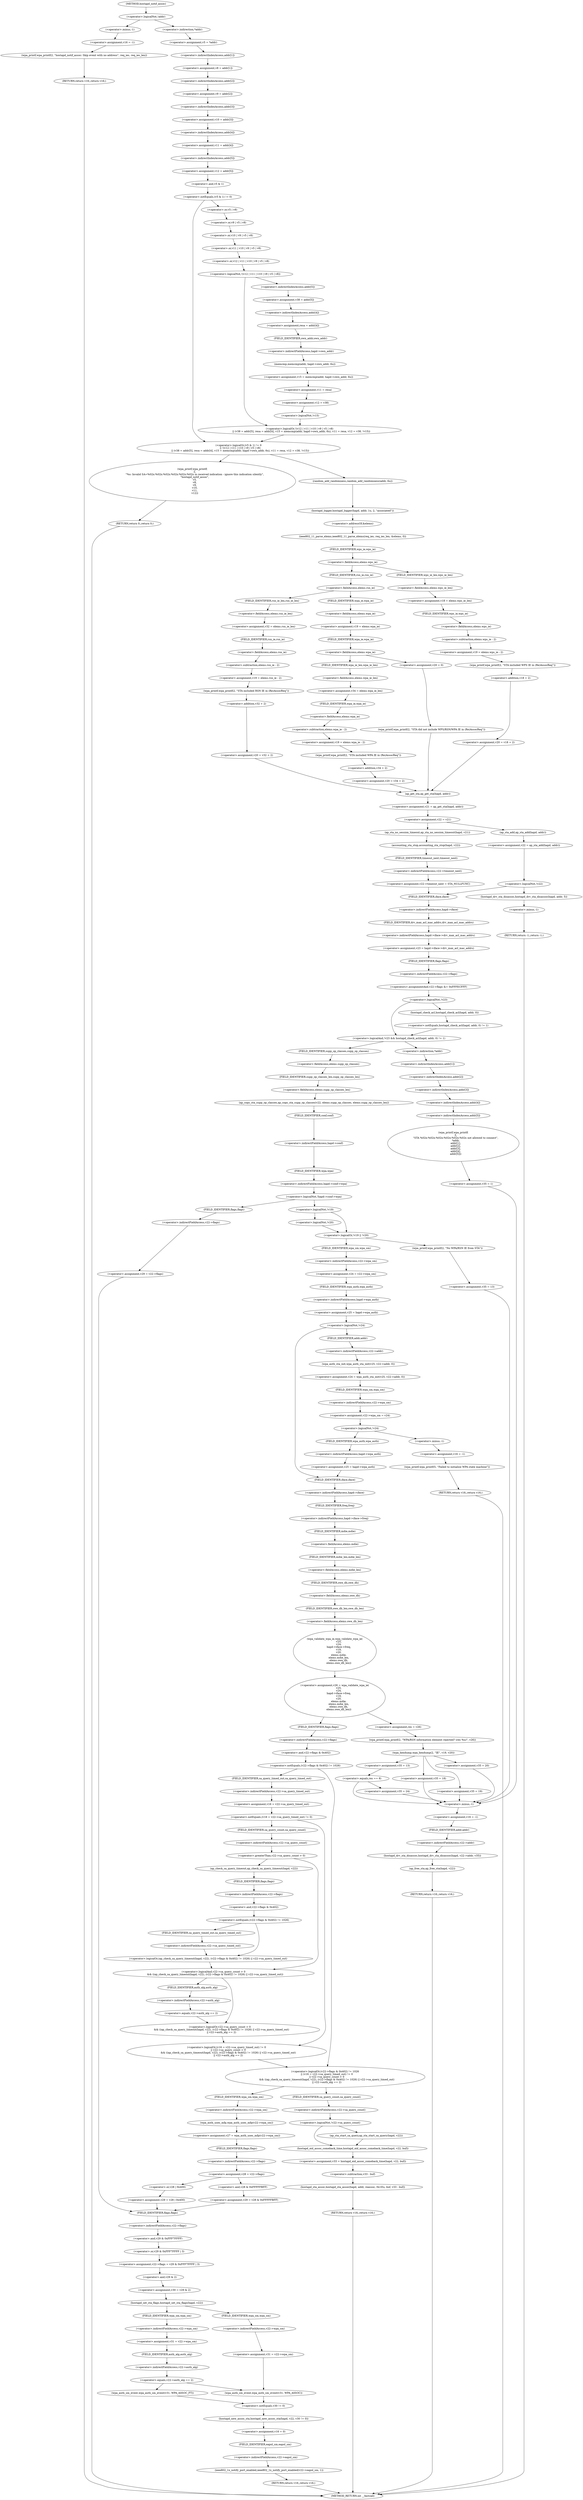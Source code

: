 digraph hostapd_notif_assoc {  
"1000171" [label = "(<operator>.logicalNot,!addr)" ]
"1000174" [label = "(<operator>.assignment,v16 = -1)" ]
"1000176" [label = "(<operator>.minus,-1)" ]
"1000178" [label = "(wpa_printf,wpa_printf(2, \"hostapd_notif_assoc: Skip event with no address\", req_ies, req_ies_len))" ]
"1000183" [label = "(RETURN,return v16;,return v16;)" ]
"1000185" [label = "(<operator>.assignment,v5 = *addr)" ]
"1000187" [label = "(<operator>.indirection,*addr)" ]
"1000189" [label = "(<operator>.assignment,v8 = addr[1])" ]
"1000191" [label = "(<operator>.indirectIndexAccess,addr[1])" ]
"1000194" [label = "(<operator>.assignment,v9 = addr[2])" ]
"1000196" [label = "(<operator>.indirectIndexAccess,addr[2])" ]
"1000199" [label = "(<operator>.assignment,v10 = addr[3])" ]
"1000201" [label = "(<operator>.indirectIndexAccess,addr[3])" ]
"1000204" [label = "(<operator>.assignment,v11 = addr[4])" ]
"1000206" [label = "(<operator>.indirectIndexAccess,addr[4])" ]
"1000209" [label = "(<operator>.assignment,v12 = addr[5])" ]
"1000211" [label = "(<operator>.indirectIndexAccess,addr[5])" ]
"1000215" [label = "(<operator>.logicalOr,(v5 & 1) != 0\n    || !(v12 | v11 | v10 | v9 | v5 | v8)\n    || (v38 = addr[5], resa = addr[4], v15 = memcmp(addr, hapd->own_addr, 6u), v11 = resa, v12 = v38, !v15))" ]
"1000216" [label = "(<operator>.notEquals,(v5 & 1) != 0)" ]
"1000217" [label = "(<operator>.and,v5 & 1)" ]
"1000221" [label = "(<operator>.logicalOr,!(v12 | v11 | v10 | v9 | v5 | v8)\n    || (v38 = addr[5], resa = addr[4], v15 = memcmp(addr, hapd->own_addr, 6u), v11 = resa, v12 = v38, !v15))" ]
"1000222" [label = "(<operator>.logicalNot,!(v12 | v11 | v10 | v9 | v5 | v8))" ]
"1000223" [label = "(<operator>.or,v12 | v11 | v10 | v9 | v5 | v8)" ]
"1000225" [label = "(<operator>.or,v11 | v10 | v9 | v5 | v8)" ]
"1000227" [label = "(<operator>.or,v10 | v9 | v5 | v8)" ]
"1000229" [label = "(<operator>.or,v9 | v5 | v8)" ]
"1000231" [label = "(<operator>.or,v5 | v8)" ]
"1000235" [label = "(<operator>.assignment,v38 = addr[5])" ]
"1000237" [label = "(<operator>.indirectIndexAccess,addr[5])" ]
"1000241" [label = "(<operator>.assignment,resa = addr[4])" ]
"1000243" [label = "(<operator>.indirectIndexAccess,addr[4])" ]
"1000247" [label = "(<operator>.assignment,v15 = memcmp(addr, hapd->own_addr, 6u))" ]
"1000249" [label = "(memcmp,memcmp(addr, hapd->own_addr, 6u))" ]
"1000251" [label = "(<operator>.indirectFieldAccess,hapd->own_addr)" ]
"1000253" [label = "(FIELD_IDENTIFIER,own_addr,own_addr)" ]
"1000256" [label = "(<operator>.assignment,v11 = resa)" ]
"1000260" [label = "(<operator>.assignment,v12 = v38)" ]
"1000263" [label = "(<operator>.logicalNot,!v15)" ]
"1000266" [label = "(wpa_printf,wpa_printf(\n      2,\n      \"%s: Invalid SA=%02x:%02x:%02x:%02x:%02x:%02x in received indication - ignore this indication silently\",\n      \"hostapd_notif_assoc\",\n      v5,\n      v8,\n      v9,\n      v10,\n      v11,\n      v12))" ]
"1000276" [label = "(RETURN,return 0;,return 0;)" ]
"1000278" [label = "(random_add_randomness,random_add_randomness(addr, 6u))" ]
"1000281" [label = "(hostapd_logger,hostapd_logger(hapd, addr, 1u, 2, \"associated\"))" ]
"1000287" [label = "(ieee802_11_parse_elems,ieee802_11_parse_elems(req_ies, req_ies_len, &elems, 0))" ]
"1000290" [label = "(<operator>.addressOf,&elems)" ]
"1000294" [label = "(<operator>.fieldAccess,elems.wps_ie)" ]
"1000296" [label = "(FIELD_IDENTIFIER,wps_ie,wps_ie)" ]
"1000298" [label = "(<operator>.assignment,v18 = elems.wps_ie_len)" ]
"1000300" [label = "(<operator>.fieldAccess,elems.wps_ie_len)" ]
"1000302" [label = "(FIELD_IDENTIFIER,wps_ie_len,wps_ie_len)" ]
"1000303" [label = "(<operator>.assignment,v19 = elems.wps_ie - 2)" ]
"1000305" [label = "(<operator>.subtraction,elems.wps_ie - 2)" ]
"1000306" [label = "(<operator>.fieldAccess,elems.wps_ie)" ]
"1000308" [label = "(FIELD_IDENTIFIER,wps_ie,wps_ie)" ]
"1000310" [label = "(wpa_printf,wpa_printf(2, \"STA included WPS IE in (Re)AssocReq\"))" ]
"1000313" [label = "(<operator>.assignment,v20 = v18 + 2)" ]
"1000315" [label = "(<operator>.addition,v18 + 2)" ]
"1000320" [label = "(<operator>.fieldAccess,elems.rsn_ie)" ]
"1000322" [label = "(FIELD_IDENTIFIER,rsn_ie,rsn_ie)" ]
"1000324" [label = "(<operator>.assignment,v32 = elems.rsn_ie_len)" ]
"1000326" [label = "(<operator>.fieldAccess,elems.rsn_ie_len)" ]
"1000328" [label = "(FIELD_IDENTIFIER,rsn_ie_len,rsn_ie_len)" ]
"1000329" [label = "(<operator>.assignment,v19 = elems.rsn_ie - 2)" ]
"1000331" [label = "(<operator>.subtraction,elems.rsn_ie - 2)" ]
"1000332" [label = "(<operator>.fieldAccess,elems.rsn_ie)" ]
"1000334" [label = "(FIELD_IDENTIFIER,rsn_ie,rsn_ie)" ]
"1000336" [label = "(wpa_printf,wpa_printf(2, \"STA included RSN IE in (Re)AssocReq\"))" ]
"1000339" [label = "(<operator>.assignment,v20 = v32 + 2)" ]
"1000341" [label = "(<operator>.addition,v32 + 2)" ]
"1000346" [label = "(<operator>.assignment,v19 = elems.wpa_ie)" ]
"1000348" [label = "(<operator>.fieldAccess,elems.wpa_ie)" ]
"1000350" [label = "(FIELD_IDENTIFIER,wpa_ie,wpa_ie)" ]
"1000352" [label = "(<operator>.fieldAccess,elems.wpa_ie)" ]
"1000354" [label = "(FIELD_IDENTIFIER,wpa_ie,wpa_ie)" ]
"1000356" [label = "(<operator>.assignment,v34 = elems.wpa_ie_len)" ]
"1000358" [label = "(<operator>.fieldAccess,elems.wpa_ie_len)" ]
"1000360" [label = "(FIELD_IDENTIFIER,wpa_ie_len,wpa_ie_len)" ]
"1000361" [label = "(<operator>.assignment,v19 = elems.wpa_ie - 2)" ]
"1000363" [label = "(<operator>.subtraction,elems.wpa_ie - 2)" ]
"1000364" [label = "(<operator>.fieldAccess,elems.wpa_ie)" ]
"1000366" [label = "(FIELD_IDENTIFIER,wpa_ie,wpa_ie)" ]
"1000368" [label = "(wpa_printf,wpa_printf(2, \"STA included WPA IE in (Re)AssocReq\"))" ]
"1000371" [label = "(<operator>.assignment,v20 = v34 + 2)" ]
"1000373" [label = "(<operator>.addition,v34 + 2)" ]
"1000378" [label = "(<operator>.assignment,v20 = 0)" ]
"1000381" [label = "(wpa_printf,wpa_printf(2, \"STA did not include WPS/RSN/WPA IE in (Re)AssocReq\"))" ]
"1000384" [label = "(<operator>.assignment,v21 = ap_get_sta(hapd, addr))" ]
"1000386" [label = "(ap_get_sta,ap_get_sta(hapd, addr))" ]
"1000389" [label = "(<operator>.assignment,v22 = v21)" ]
"1000395" [label = "(ap_sta_no_session_timeout,ap_sta_no_session_timeout(hapd, v21))" ]
"1000398" [label = "(accounting_sta_stop,accounting_sta_stop(hapd, v22))" ]
"1000401" [label = "(<operator>.assignment,v22->timeout_next = STA_NULLFUNC)" ]
"1000402" [label = "(<operator>.indirectFieldAccess,v22->timeout_next)" ]
"1000404" [label = "(FIELD_IDENTIFIER,timeout_next,timeout_next)" ]
"1000408" [label = "(<operator>.assignment,v22 = ap_sta_add(hapd, addr))" ]
"1000410" [label = "(ap_sta_add,ap_sta_add(hapd, addr))" ]
"1000414" [label = "(<operator>.logicalNot,!v22)" ]
"1000417" [label = "(hostapd_drv_sta_disassoc,hostapd_drv_sta_disassoc(hapd, addr, 5))" ]
"1000421" [label = "(RETURN,return -1;,return -1;)" ]
"1000422" [label = "(<operator>.minus,-1)" ]
"1000424" [label = "(<operator>.assignment,v23 = hapd->iface->drv_max_acl_mac_addrs)" ]
"1000426" [label = "(<operator>.indirectFieldAccess,hapd->iface->drv_max_acl_mac_addrs)" ]
"1000427" [label = "(<operator>.indirectFieldAccess,hapd->iface)" ]
"1000429" [label = "(FIELD_IDENTIFIER,iface,iface)" ]
"1000430" [label = "(FIELD_IDENTIFIER,drv_max_acl_mac_addrs,drv_max_acl_mac_addrs)" ]
"1000431" [label = "(<operators>.assignmentAnd,v22->flags &= 0xFFFECFFF)" ]
"1000432" [label = "(<operator>.indirectFieldAccess,v22->flags)" ]
"1000434" [label = "(FIELD_IDENTIFIER,flags,flags)" ]
"1000437" [label = "(<operator>.logicalAnd,!v23 && hostapd_check_acl(hapd, addr, 0) != 1)" ]
"1000438" [label = "(<operator>.logicalNot,!v23)" ]
"1000440" [label = "(<operator>.notEquals,hostapd_check_acl(hapd, addr, 0) != 1)" ]
"1000441" [label = "(hostapd_check_acl,hostapd_check_acl(hapd, addr, 0))" ]
"1000447" [label = "(wpa_printf,wpa_printf(\n      3,\n      \"STA %02x:%02x:%02x:%02x:%02x:%02x not allowed to connect\",\n      *addr,\n      addr[1],\n      addr[2],\n      addr[3],\n      addr[4],\n      addr[5]))" ]
"1000450" [label = "(<operator>.indirection,*addr)" ]
"1000452" [label = "(<operator>.indirectIndexAccess,addr[1])" ]
"1000455" [label = "(<operator>.indirectIndexAccess,addr[2])" ]
"1000458" [label = "(<operator>.indirectIndexAccess,addr[3])" ]
"1000461" [label = "(<operator>.indirectIndexAccess,addr[4])" ]
"1000464" [label = "(<operator>.indirectIndexAccess,addr[5])" ]
"1000467" [label = "(<operator>.assignment,v35 = 1)" ]
"1000471" [label = "(ap_copy_sta_supp_op_classes,ap_copy_sta_supp_op_classes(v22, elems.supp_op_classes, elems.supp_op_classes_len))" ]
"1000473" [label = "(<operator>.fieldAccess,elems.supp_op_classes)" ]
"1000475" [label = "(FIELD_IDENTIFIER,supp_op_classes,supp_op_classes)" ]
"1000476" [label = "(<operator>.fieldAccess,elems.supp_op_classes_len)" ]
"1000478" [label = "(FIELD_IDENTIFIER,supp_op_classes_len,supp_op_classes_len)" ]
"1000480" [label = "(<operator>.logicalNot,!hapd->conf->wpa)" ]
"1000481" [label = "(<operator>.indirectFieldAccess,hapd->conf->wpa)" ]
"1000482" [label = "(<operator>.indirectFieldAccess,hapd->conf)" ]
"1000484" [label = "(FIELD_IDENTIFIER,conf,conf)" ]
"1000485" [label = "(FIELD_IDENTIFIER,wpa,wpa)" ]
"1000487" [label = "(<operator>.assignment,v29 = v22->flags)" ]
"1000489" [label = "(<operator>.indirectFieldAccess,v22->flags)" ]
"1000491" [label = "(FIELD_IDENTIFIER,flags,flags)" ]
"1000494" [label = "(<operator>.logicalOr,!v19 || !v20)" ]
"1000495" [label = "(<operator>.logicalNot,!v19)" ]
"1000497" [label = "(<operator>.logicalNot,!v20)" ]
"1000500" [label = "(wpa_printf,wpa_printf(2, \"No WPA/RSN IE from STA\"))" ]
"1000503" [label = "(<operator>.assignment,v35 = 13)" ]
"1000507" [label = "(<operator>.assignment,v16 = -1)" ]
"1000509" [label = "(<operator>.minus,-1)" ]
"1000511" [label = "(hostapd_drv_sta_disassoc,hostapd_drv_sta_disassoc(hapd, v22->addr, v35))" ]
"1000513" [label = "(<operator>.indirectFieldAccess,v22->addr)" ]
"1000515" [label = "(FIELD_IDENTIFIER,addr,addr)" ]
"1000517" [label = "(ap_free_sta,ap_free_sta(hapd, v22))" ]
"1000520" [label = "(RETURN,return v16;,return v16;)" ]
"1000522" [label = "(<operator>.assignment,v24 = v22->wpa_sm)" ]
"1000524" [label = "(<operator>.indirectFieldAccess,v22->wpa_sm)" ]
"1000526" [label = "(FIELD_IDENTIFIER,wpa_sm,wpa_sm)" ]
"1000527" [label = "(<operator>.assignment,v25 = hapd->wpa_auth)" ]
"1000529" [label = "(<operator>.indirectFieldAccess,hapd->wpa_auth)" ]
"1000531" [label = "(FIELD_IDENTIFIER,wpa_auth,wpa_auth)" ]
"1000533" [label = "(<operator>.logicalNot,!v24)" ]
"1000536" [label = "(<operator>.assignment,v24 = wpa_auth_sta_init(v25, v22->addr, 0))" ]
"1000538" [label = "(wpa_auth_sta_init,wpa_auth_sta_init(v25, v22->addr, 0))" ]
"1000540" [label = "(<operator>.indirectFieldAccess,v22->addr)" ]
"1000542" [label = "(FIELD_IDENTIFIER,addr,addr)" ]
"1000544" [label = "(<operator>.assignment,v22->wpa_sm = v24)" ]
"1000545" [label = "(<operator>.indirectFieldAccess,v22->wpa_sm)" ]
"1000547" [label = "(FIELD_IDENTIFIER,wpa_sm,wpa_sm)" ]
"1000550" [label = "(<operator>.logicalNot,!v24)" ]
"1000553" [label = "(<operator>.assignment,v16 = -1)" ]
"1000555" [label = "(<operator>.minus,-1)" ]
"1000557" [label = "(wpa_printf,wpa_printf(5, \"Failed to initialize WPA state machine\"))" ]
"1000560" [label = "(RETURN,return v16;,return v16;)" ]
"1000562" [label = "(<operator>.assignment,v25 = hapd->wpa_auth)" ]
"1000564" [label = "(<operator>.indirectFieldAccess,hapd->wpa_auth)" ]
"1000566" [label = "(FIELD_IDENTIFIER,wpa_auth,wpa_auth)" ]
"1000567" [label = "(<operator>.assignment,v26 = wpa_validate_wpa_ie(\n          v25,\n          v24,\n          hapd->iface->freq,\n          v19,\n          v20,\n          elems.mdie,\n          elems.mdie_len,\n          elems.owe_dh,\n          elems.owe_dh_len))" ]
"1000569" [label = "(wpa_validate_wpa_ie,wpa_validate_wpa_ie(\n          v25,\n          v24,\n          hapd->iface->freq,\n          v19,\n          v20,\n          elems.mdie,\n          elems.mdie_len,\n          elems.owe_dh,\n          elems.owe_dh_len))" ]
"1000572" [label = "(<operator>.indirectFieldAccess,hapd->iface->freq)" ]
"1000573" [label = "(<operator>.indirectFieldAccess,hapd->iface)" ]
"1000575" [label = "(FIELD_IDENTIFIER,iface,iface)" ]
"1000576" [label = "(FIELD_IDENTIFIER,freq,freq)" ]
"1000579" [label = "(<operator>.fieldAccess,elems.mdie)" ]
"1000581" [label = "(FIELD_IDENTIFIER,mdie,mdie)" ]
"1000582" [label = "(<operator>.fieldAccess,elems.mdie_len)" ]
"1000584" [label = "(FIELD_IDENTIFIER,mdie_len,mdie_len)" ]
"1000585" [label = "(<operator>.fieldAccess,elems.owe_dh)" ]
"1000587" [label = "(FIELD_IDENTIFIER,owe_dh,owe_dh)" ]
"1000588" [label = "(<operator>.fieldAccess,elems.owe_dh_len)" ]
"1000590" [label = "(FIELD_IDENTIFIER,owe_dh_len,owe_dh_len)" ]
"1000594" [label = "(<operator>.assignment,res = v26)" ]
"1000597" [label = "(wpa_printf,wpa_printf(2, \"WPA/RSN information element rejected? (res %u)\", v26))" ]
"1000601" [label = "(wpa_hexdump,wpa_hexdump(2, \"IE\", v19, v20))" ]
"1000610" [label = "(<operator>.assignment,v35 = 18)" ]
"1000615" [label = "(<operator>.assignment,v35 = 19)" ]
"1000620" [label = "(<operator>.assignment,v35 = 20)" ]
"1000625" [label = "(<operator>.assignment,v35 = 13)" ]
"1000629" [label = "(<operator>.equals,res == 8)" ]
"1000632" [label = "(<operator>.assignment,v35 = 24)" ]
"1000638" [label = "(<operator>.logicalOr,(v22->flags & 0x402) != 1026\n    || (v16 = v22->sa_query_timed_out) != 0\n    || v22->sa_query_count > 0\n    && ((ap_check_sa_query_timeout(hapd, v22), (v22->flags & 0x402) != 1026) || v22->sa_query_timed_out)\n    || v22->auth_alg == 2)" ]
"1000639" [label = "(<operator>.notEquals,(v22->flags & 0x402) != 1026)" ]
"1000640" [label = "(<operator>.and,v22->flags & 0x402)" ]
"1000641" [label = "(<operator>.indirectFieldAccess,v22->flags)" ]
"1000643" [label = "(FIELD_IDENTIFIER,flags,flags)" ]
"1000646" [label = "(<operator>.logicalOr,(v16 = v22->sa_query_timed_out) != 0\n    || v22->sa_query_count > 0\n    && ((ap_check_sa_query_timeout(hapd, v22), (v22->flags & 0x402) != 1026) || v22->sa_query_timed_out)\n    || v22->auth_alg == 2)" ]
"1000647" [label = "(<operator>.notEquals,(v16 = v22->sa_query_timed_out) != 0)" ]
"1000648" [label = "(<operator>.assignment,v16 = v22->sa_query_timed_out)" ]
"1000650" [label = "(<operator>.indirectFieldAccess,v22->sa_query_timed_out)" ]
"1000652" [label = "(FIELD_IDENTIFIER,sa_query_timed_out,sa_query_timed_out)" ]
"1000654" [label = "(<operator>.logicalOr,v22->sa_query_count > 0\n    && ((ap_check_sa_query_timeout(hapd, v22), (v22->flags & 0x402) != 1026) || v22->sa_query_timed_out)\n    || v22->auth_alg == 2)" ]
"1000655" [label = "(<operator>.logicalAnd,v22->sa_query_count > 0\n    && ((ap_check_sa_query_timeout(hapd, v22), (v22->flags & 0x402) != 1026) || v22->sa_query_timed_out))" ]
"1000656" [label = "(<operator>.greaterThan,v22->sa_query_count > 0)" ]
"1000657" [label = "(<operator>.indirectFieldAccess,v22->sa_query_count)" ]
"1000659" [label = "(FIELD_IDENTIFIER,sa_query_count,sa_query_count)" ]
"1000661" [label = "(<operator>.logicalOr,(ap_check_sa_query_timeout(hapd, v22), (v22->flags & 0x402) != 1026) || v22->sa_query_timed_out)" ]
"1000663" [label = "(ap_check_sa_query_timeout,ap_check_sa_query_timeout(hapd, v22))" ]
"1000666" [label = "(<operator>.notEquals,(v22->flags & 0x402) != 1026)" ]
"1000667" [label = "(<operator>.and,v22->flags & 0x402)" ]
"1000668" [label = "(<operator>.indirectFieldAccess,v22->flags)" ]
"1000670" [label = "(FIELD_IDENTIFIER,flags,flags)" ]
"1000673" [label = "(<operator>.indirectFieldAccess,v22->sa_query_timed_out)" ]
"1000675" [label = "(FIELD_IDENTIFIER,sa_query_timed_out,sa_query_timed_out)" ]
"1000676" [label = "(<operator>.equals,v22->auth_alg == 2)" ]
"1000677" [label = "(<operator>.indirectFieldAccess,v22->auth_alg)" ]
"1000679" [label = "(FIELD_IDENTIFIER,auth_alg,auth_alg)" ]
"1000682" [label = "(<operator>.assignment,v27 = wpa_auth_uses_mfp(v22->wpa_sm))" ]
"1000684" [label = "(wpa_auth_uses_mfp,wpa_auth_uses_mfp(v22->wpa_sm))" ]
"1000685" [label = "(<operator>.indirectFieldAccess,v22->wpa_sm)" ]
"1000687" [label = "(FIELD_IDENTIFIER,wpa_sm,wpa_sm)" ]
"1000688" [label = "(<operator>.assignment,v28 = v22->flags)" ]
"1000690" [label = "(<operator>.indirectFieldAccess,v22->flags)" ]
"1000692" [label = "(FIELD_IDENTIFIER,flags,flags)" ]
"1000695" [label = "(<operator>.assignment,v29 = v28 | 0x400)" ]
"1000697" [label = "(<operator>.or,v28 | 0x400)" ]
"1000701" [label = "(<operator>.assignment,v29 = v28 & 0xFFFFFBFF)" ]
"1000703" [label = "(<operator>.and,v28 & 0xFFFFFBFF)" ]
"1000707" [label = "(<operator>.assignment,v22->flags = v29 & 0xFFF7FFFF | 3)" ]
"1000708" [label = "(<operator>.indirectFieldAccess,v22->flags)" ]
"1000710" [label = "(FIELD_IDENTIFIER,flags,flags)" ]
"1000711" [label = "(<operator>.or,v29 & 0xFFF7FFFF | 3)" ]
"1000712" [label = "(<operator>.and,v29 & 0xFFF7FFFF)" ]
"1000716" [label = "(<operator>.assignment,v30 = v29 & 2)" ]
"1000718" [label = "(<operator>.and,v29 & 2)" ]
"1000721" [label = "(hostapd_set_sta_flags,hostapd_set_sta_flags(hapd, v22))" ]
"1000727" [label = "(<operator>.assignment,v31 = v22->wpa_sm)" ]
"1000729" [label = "(<operator>.indirectFieldAccess,v22->wpa_sm)" ]
"1000731" [label = "(FIELD_IDENTIFIER,wpa_sm,wpa_sm)" ]
"1000733" [label = "(<operator>.equals,v22->auth_alg == 2)" ]
"1000734" [label = "(<operator>.indirectFieldAccess,v22->auth_alg)" ]
"1000736" [label = "(FIELD_IDENTIFIER,auth_alg,auth_alg)" ]
"1000739" [label = "(wpa_auth_sm_event,wpa_auth_sm_event(v31, WPA_ASSOC_FT))" ]
"1000745" [label = "(<operator>.assignment,v31 = v22->wpa_sm)" ]
"1000747" [label = "(<operator>.indirectFieldAccess,v22->wpa_sm)" ]
"1000749" [label = "(FIELD_IDENTIFIER,wpa_sm,wpa_sm)" ]
"1000750" [label = "(wpa_auth_sm_event,wpa_auth_sm_event(v31, WPA_ASSOC))" ]
"1000754" [label = "(hostapd_new_assoc_sta,hostapd_new_assoc_sta(hapd, v22, v30 != 0))" ]
"1000757" [label = "(<operator>.notEquals,v30 != 0)" ]
"1000760" [label = "(<operator>.assignment,v16 = 0)" ]
"1000763" [label = "(ieee802_1x_notify_port_enabled,ieee802_1x_notify_port_enabled(v22->eapol_sm, 1))" ]
"1000764" [label = "(<operator>.indirectFieldAccess,v22->eapol_sm)" ]
"1000766" [label = "(FIELD_IDENTIFIER,eapol_sm,eapol_sm)" ]
"1000768" [label = "(RETURN,return v16;,return v16;)" ]
"1000771" [label = "(<operator>.logicalNot,!v22->sa_query_count)" ]
"1000772" [label = "(<operator>.indirectFieldAccess,v22->sa_query_count)" ]
"1000774" [label = "(FIELD_IDENTIFIER,sa_query_count,sa_query_count)" ]
"1000775" [label = "(ap_sta_start_sa_query,ap_sta_start_sa_query(hapd, v22))" ]
"1000778" [label = "(<operator>.assignment,v33 = hostapd_eid_assoc_comeback_time(hapd, v22, buf))" ]
"1000780" [label = "(hostapd_eid_assoc_comeback_time,hostapd_eid_assoc_comeback_time(hapd, v22, buf))" ]
"1000784" [label = "(hostapd_sta_assoc,hostapd_sta_assoc(hapd, addr, reassoc, 0x1Eu, buf, v33 - buf))" ]
"1000790" [label = "(<operator>.subtraction,v33 - buf)" ]
"1000793" [label = "(RETURN,return v16;,return v16;)" ]
"1000132" [label = "(METHOD,hostapd_notif_assoc)" ]
"1000795" [label = "(METHOD_RETURN,int __fastcall)" ]
  "1000171" -> "1000176" 
  "1000171" -> "1000187" 
  "1000174" -> "1000178" 
  "1000176" -> "1000174" 
  "1000178" -> "1000183" 
  "1000183" -> "1000795" 
  "1000185" -> "1000191" 
  "1000187" -> "1000185" 
  "1000189" -> "1000196" 
  "1000191" -> "1000189" 
  "1000194" -> "1000201" 
  "1000196" -> "1000194" 
  "1000199" -> "1000206" 
  "1000201" -> "1000199" 
  "1000204" -> "1000211" 
  "1000206" -> "1000204" 
  "1000209" -> "1000217" 
  "1000211" -> "1000209" 
  "1000215" -> "1000266" 
  "1000215" -> "1000278" 
  "1000216" -> "1000215" 
  "1000216" -> "1000231" 
  "1000217" -> "1000216" 
  "1000221" -> "1000215" 
  "1000222" -> "1000221" 
  "1000222" -> "1000237" 
  "1000223" -> "1000222" 
  "1000225" -> "1000223" 
  "1000227" -> "1000225" 
  "1000229" -> "1000227" 
  "1000231" -> "1000229" 
  "1000235" -> "1000243" 
  "1000237" -> "1000235" 
  "1000241" -> "1000253" 
  "1000243" -> "1000241" 
  "1000247" -> "1000256" 
  "1000249" -> "1000247" 
  "1000251" -> "1000249" 
  "1000253" -> "1000251" 
  "1000256" -> "1000260" 
  "1000260" -> "1000263" 
  "1000263" -> "1000221" 
  "1000266" -> "1000276" 
  "1000276" -> "1000795" 
  "1000278" -> "1000281" 
  "1000281" -> "1000290" 
  "1000287" -> "1000296" 
  "1000290" -> "1000287" 
  "1000294" -> "1000302" 
  "1000294" -> "1000322" 
  "1000296" -> "1000294" 
  "1000298" -> "1000308" 
  "1000300" -> "1000298" 
  "1000302" -> "1000300" 
  "1000303" -> "1000310" 
  "1000305" -> "1000303" 
  "1000306" -> "1000305" 
  "1000308" -> "1000306" 
  "1000310" -> "1000315" 
  "1000313" -> "1000386" 
  "1000315" -> "1000313" 
  "1000320" -> "1000328" 
  "1000320" -> "1000350" 
  "1000322" -> "1000320" 
  "1000324" -> "1000334" 
  "1000326" -> "1000324" 
  "1000328" -> "1000326" 
  "1000329" -> "1000336" 
  "1000331" -> "1000329" 
  "1000332" -> "1000331" 
  "1000334" -> "1000332" 
  "1000336" -> "1000341" 
  "1000339" -> "1000386" 
  "1000341" -> "1000339" 
  "1000346" -> "1000354" 
  "1000348" -> "1000346" 
  "1000350" -> "1000348" 
  "1000352" -> "1000360" 
  "1000352" -> "1000378" 
  "1000354" -> "1000352" 
  "1000356" -> "1000366" 
  "1000358" -> "1000356" 
  "1000360" -> "1000358" 
  "1000361" -> "1000368" 
  "1000363" -> "1000361" 
  "1000364" -> "1000363" 
  "1000366" -> "1000364" 
  "1000368" -> "1000373" 
  "1000371" -> "1000386" 
  "1000373" -> "1000371" 
  "1000378" -> "1000381" 
  "1000381" -> "1000386" 
  "1000384" -> "1000389" 
  "1000386" -> "1000384" 
  "1000389" -> "1000395" 
  "1000389" -> "1000410" 
  "1000395" -> "1000398" 
  "1000398" -> "1000404" 
  "1000401" -> "1000429" 
  "1000402" -> "1000401" 
  "1000404" -> "1000402" 
  "1000408" -> "1000414" 
  "1000410" -> "1000408" 
  "1000414" -> "1000417" 
  "1000414" -> "1000429" 
  "1000417" -> "1000422" 
  "1000421" -> "1000795" 
  "1000422" -> "1000421" 
  "1000424" -> "1000434" 
  "1000426" -> "1000424" 
  "1000427" -> "1000430" 
  "1000429" -> "1000427" 
  "1000430" -> "1000426" 
  "1000431" -> "1000438" 
  "1000432" -> "1000431" 
  "1000434" -> "1000432" 
  "1000437" -> "1000450" 
  "1000437" -> "1000475" 
  "1000438" -> "1000437" 
  "1000438" -> "1000441" 
  "1000440" -> "1000437" 
  "1000441" -> "1000440" 
  "1000447" -> "1000467" 
  "1000450" -> "1000452" 
  "1000452" -> "1000455" 
  "1000455" -> "1000458" 
  "1000458" -> "1000461" 
  "1000461" -> "1000464" 
  "1000464" -> "1000447" 
  "1000467" -> "1000509" 
  "1000471" -> "1000484" 
  "1000473" -> "1000478" 
  "1000475" -> "1000473" 
  "1000476" -> "1000471" 
  "1000478" -> "1000476" 
  "1000480" -> "1000491" 
  "1000480" -> "1000495" 
  "1000481" -> "1000480" 
  "1000482" -> "1000485" 
  "1000484" -> "1000482" 
  "1000485" -> "1000481" 
  "1000487" -> "1000710" 
  "1000489" -> "1000487" 
  "1000491" -> "1000489" 
  "1000494" -> "1000500" 
  "1000494" -> "1000526" 
  "1000495" -> "1000494" 
  "1000495" -> "1000497" 
  "1000497" -> "1000494" 
  "1000500" -> "1000503" 
  "1000503" -> "1000509" 
  "1000507" -> "1000515" 
  "1000509" -> "1000507" 
  "1000511" -> "1000517" 
  "1000513" -> "1000511" 
  "1000515" -> "1000513" 
  "1000517" -> "1000520" 
  "1000520" -> "1000795" 
  "1000522" -> "1000531" 
  "1000524" -> "1000522" 
  "1000526" -> "1000524" 
  "1000527" -> "1000533" 
  "1000529" -> "1000527" 
  "1000531" -> "1000529" 
  "1000533" -> "1000542" 
  "1000533" -> "1000575" 
  "1000536" -> "1000547" 
  "1000538" -> "1000536" 
  "1000540" -> "1000538" 
  "1000542" -> "1000540" 
  "1000544" -> "1000550" 
  "1000545" -> "1000544" 
  "1000547" -> "1000545" 
  "1000550" -> "1000555" 
  "1000550" -> "1000566" 
  "1000553" -> "1000557" 
  "1000555" -> "1000553" 
  "1000557" -> "1000560" 
  "1000560" -> "1000795" 
  "1000562" -> "1000575" 
  "1000564" -> "1000562" 
  "1000566" -> "1000564" 
  "1000567" -> "1000594" 
  "1000567" -> "1000643" 
  "1000569" -> "1000567" 
  "1000572" -> "1000581" 
  "1000573" -> "1000576" 
  "1000575" -> "1000573" 
  "1000576" -> "1000572" 
  "1000579" -> "1000584" 
  "1000581" -> "1000579" 
  "1000582" -> "1000587" 
  "1000584" -> "1000582" 
  "1000585" -> "1000590" 
  "1000587" -> "1000585" 
  "1000588" -> "1000569" 
  "1000590" -> "1000588" 
  "1000594" -> "1000597" 
  "1000597" -> "1000601" 
  "1000601" -> "1000610" 
  "1000601" -> "1000615" 
  "1000601" -> "1000620" 
  "1000601" -> "1000625" 
  "1000610" -> "1000509" 
  "1000615" -> "1000509" 
  "1000620" -> "1000509" 
  "1000625" -> "1000629" 
  "1000629" -> "1000632" 
  "1000629" -> "1000509" 
  "1000632" -> "1000509" 
  "1000638" -> "1000687" 
  "1000638" -> "1000774" 
  "1000639" -> "1000638" 
  "1000639" -> "1000652" 
  "1000640" -> "1000639" 
  "1000641" -> "1000640" 
  "1000643" -> "1000641" 
  "1000646" -> "1000638" 
  "1000647" -> "1000646" 
  "1000647" -> "1000659" 
  "1000648" -> "1000647" 
  "1000650" -> "1000648" 
  "1000652" -> "1000650" 
  "1000654" -> "1000646" 
  "1000655" -> "1000654" 
  "1000655" -> "1000679" 
  "1000656" -> "1000655" 
  "1000656" -> "1000663" 
  "1000657" -> "1000656" 
  "1000659" -> "1000657" 
  "1000661" -> "1000655" 
  "1000663" -> "1000670" 
  "1000666" -> "1000661" 
  "1000666" -> "1000675" 
  "1000667" -> "1000666" 
  "1000668" -> "1000667" 
  "1000670" -> "1000668" 
  "1000673" -> "1000661" 
  "1000675" -> "1000673" 
  "1000676" -> "1000654" 
  "1000677" -> "1000676" 
  "1000679" -> "1000677" 
  "1000682" -> "1000692" 
  "1000684" -> "1000682" 
  "1000685" -> "1000684" 
  "1000687" -> "1000685" 
  "1000688" -> "1000697" 
  "1000688" -> "1000703" 
  "1000690" -> "1000688" 
  "1000692" -> "1000690" 
  "1000695" -> "1000710" 
  "1000697" -> "1000695" 
  "1000701" -> "1000710" 
  "1000703" -> "1000701" 
  "1000707" -> "1000718" 
  "1000708" -> "1000712" 
  "1000710" -> "1000708" 
  "1000711" -> "1000707" 
  "1000712" -> "1000711" 
  "1000716" -> "1000721" 
  "1000718" -> "1000716" 
  "1000721" -> "1000731" 
  "1000721" -> "1000749" 
  "1000727" -> "1000736" 
  "1000729" -> "1000727" 
  "1000731" -> "1000729" 
  "1000733" -> "1000739" 
  "1000733" -> "1000750" 
  "1000734" -> "1000733" 
  "1000736" -> "1000734" 
  "1000739" -> "1000757" 
  "1000745" -> "1000750" 
  "1000747" -> "1000745" 
  "1000749" -> "1000747" 
  "1000750" -> "1000757" 
  "1000754" -> "1000760" 
  "1000757" -> "1000754" 
  "1000760" -> "1000766" 
  "1000763" -> "1000768" 
  "1000764" -> "1000763" 
  "1000766" -> "1000764" 
  "1000768" -> "1000795" 
  "1000771" -> "1000775" 
  "1000771" -> "1000780" 
  "1000772" -> "1000771" 
  "1000774" -> "1000772" 
  "1000775" -> "1000780" 
  "1000778" -> "1000790" 
  "1000780" -> "1000778" 
  "1000784" -> "1000793" 
  "1000790" -> "1000784" 
  "1000793" -> "1000795" 
  "1000132" -> "1000171" 
}
